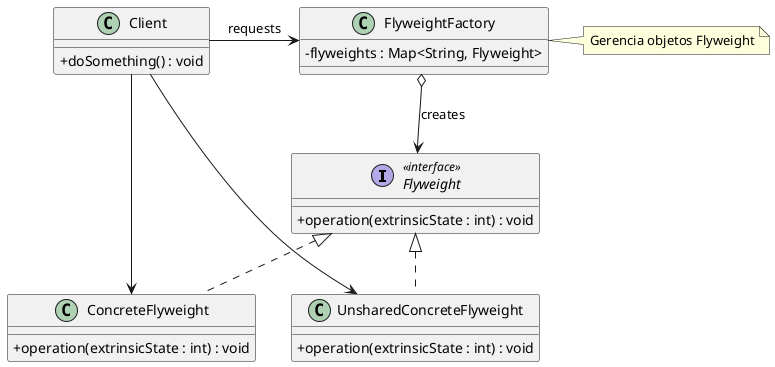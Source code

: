 @startuml FlyweightWithClient
    skinparam classAttributeIconSize 0
    
    interface Flyweight <<interface>> {
        +operation(extrinsicState : int) : void
    }

    class ConcreteFlyweight {
        +operation(extrinsicState : int) : void
    }

    class UnsharedConcreteFlyweight {
        +operation(extrinsicState : int) : void
    }

    class FlyweightFactory {
        -flyweights : Map<String, Flyweight>
    }
    
    class Client {
        +doSomething() : void
    }

    Flyweight <|.. ConcreteFlyweight
    Flyweight <|.. UnsharedConcreteFlyweight
    FlyweightFactory o--> Flyweight : creates
    Client -> FlyweightFactory : requests
    Client -> ConcreteFlyweight
    Client -> UnsharedConcreteFlyweight
    note right of FlyweightFactory : Gerencia objetos Flyweight
@enduml
